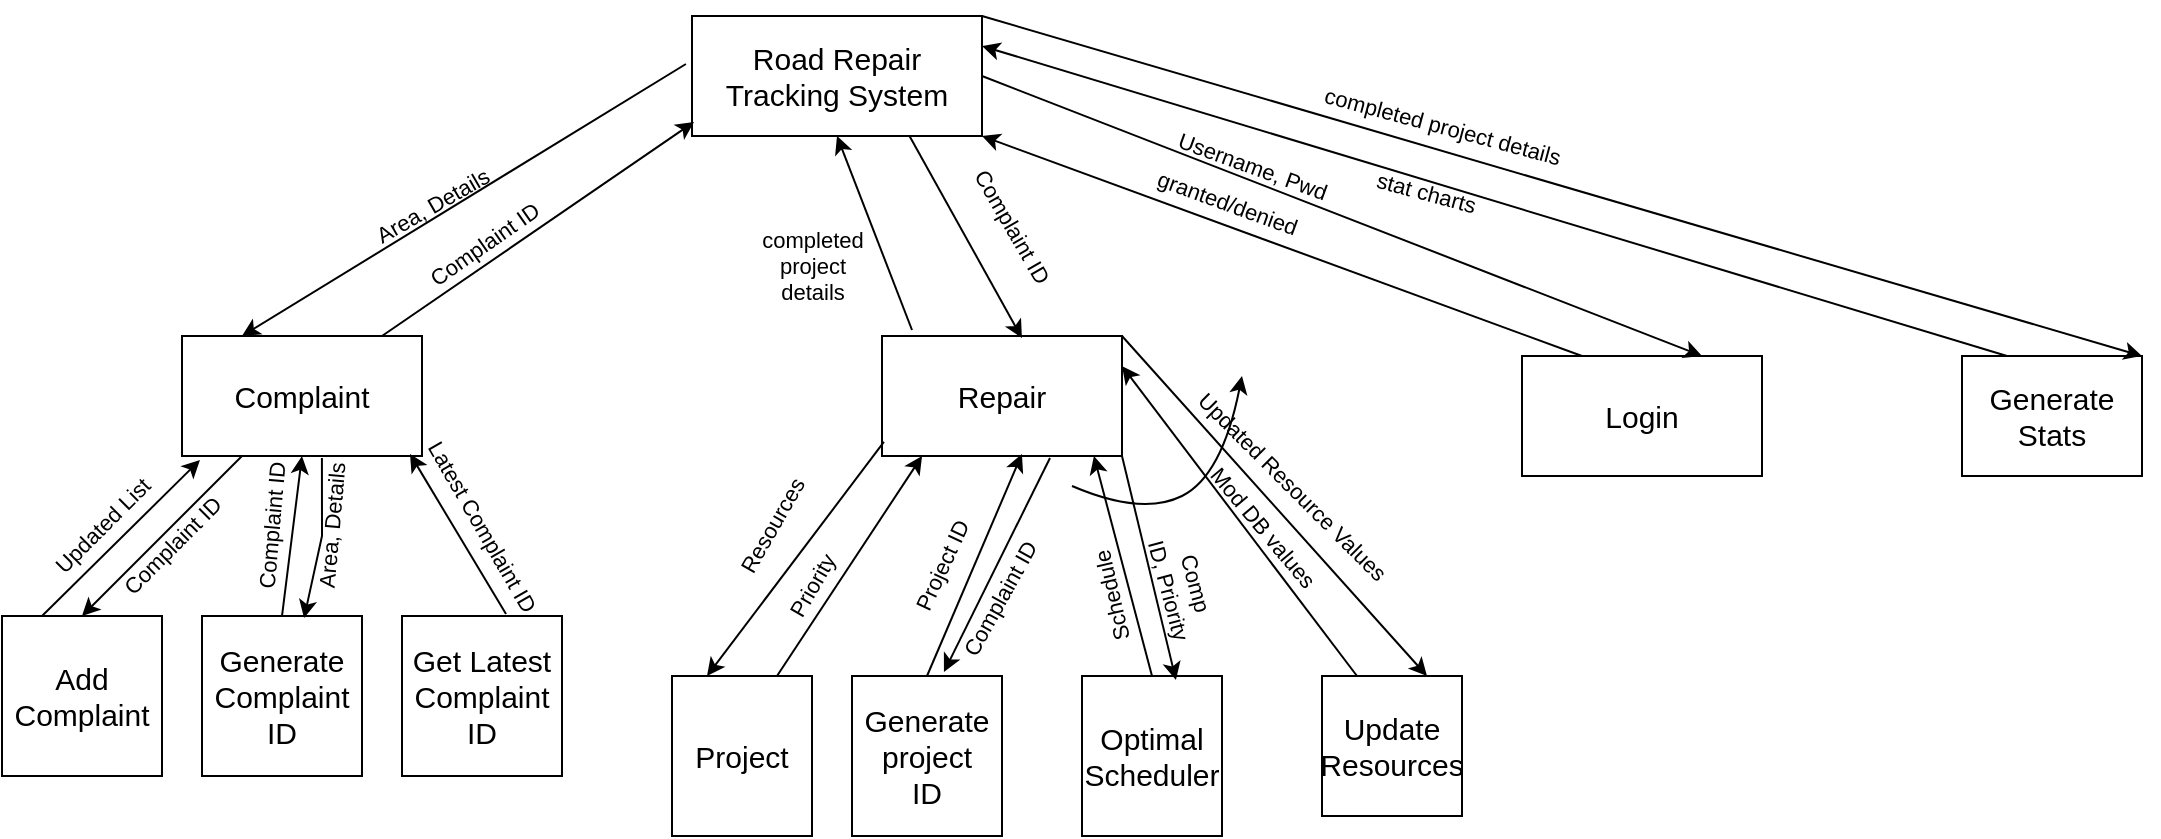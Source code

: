 <mxfile version="20.8.13" type="github">
  <diagram name="Page-1" id="R6mimwNBXcnvcJN3qarm">
    <mxGraphModel dx="1360" dy="1895" grid="1" gridSize="10" guides="1" tooltips="1" connect="1" arrows="1" fold="1" page="1" pageScale="1" pageWidth="850" pageHeight="1100" math="0" shadow="0">
      <root>
        <mxCell id="0" />
        <mxCell id="1" parent="0" />
        <object label="&lt;font style=&quot;font-size: 15px;&quot;&gt;Road Repair Tracking System&lt;/font&gt;" id="44IZnCSOye2J6gwwxO6d-1">
          <mxCell style="rounded=0;whiteSpace=wrap;html=1;labelBorderColor=none;labelBackgroundColor=none;" vertex="1" parent="1">
            <mxGeometry x="365" width="145" height="60" as="geometry" />
          </mxCell>
        </object>
        <mxCell id="44IZnCSOye2J6gwwxO6d-2" value="Complaint" style="rounded=0;whiteSpace=wrap;html=1;labelBackgroundColor=none;labelBorderColor=none;fontSize=15;" vertex="1" parent="1">
          <mxGeometry x="110" y="160" width="120" height="60" as="geometry" />
        </mxCell>
        <mxCell id="44IZnCSOye2J6gwwxO6d-3" value="Repair" style="rounded=0;whiteSpace=wrap;html=1;labelBackgroundColor=none;labelBorderColor=none;fontSize=15;" vertex="1" parent="1">
          <mxGeometry x="460" y="160" width="120" height="60" as="geometry" />
        </mxCell>
        <mxCell id="44IZnCSOye2J6gwwxO6d-4" value="Generate Stats" style="rounded=0;whiteSpace=wrap;html=1;labelBackgroundColor=none;labelBorderColor=none;fontSize=15;" vertex="1" parent="1">
          <mxGeometry x="1000" y="170" width="90" height="60" as="geometry" />
        </mxCell>
        <mxCell id="44IZnCSOye2J6gwwxO6d-5" value="Add Complaint" style="rounded=0;whiteSpace=wrap;html=1;labelBackgroundColor=none;labelBorderColor=none;fontSize=15;" vertex="1" parent="1">
          <mxGeometry x="20" y="300" width="80" height="80" as="geometry" />
        </mxCell>
        <mxCell id="44IZnCSOye2J6gwwxO6d-6" value="Generate Complaint ID" style="rounded=0;whiteSpace=wrap;html=1;labelBackgroundColor=none;labelBorderColor=none;fontSize=15;" vertex="1" parent="1">
          <mxGeometry x="120" y="300" width="80" height="80" as="geometry" />
        </mxCell>
        <mxCell id="44IZnCSOye2J6gwwxO6d-7" value="Get Latest Complaint ID" style="rounded=0;whiteSpace=wrap;html=1;labelBackgroundColor=none;labelBorderColor=none;fontSize=15;" vertex="1" parent="1">
          <mxGeometry x="220" y="300" width="80" height="80" as="geometry" />
        </mxCell>
        <mxCell id="44IZnCSOye2J6gwwxO6d-8" value="Project" style="rounded=0;whiteSpace=wrap;html=1;labelBackgroundColor=none;labelBorderColor=none;fontSize=15;" vertex="1" parent="1">
          <mxGeometry x="355" y="330" width="70" height="80" as="geometry" />
        </mxCell>
        <mxCell id="44IZnCSOye2J6gwwxO6d-9" value="&lt;div&gt;Generate project&lt;/div&gt;&lt;div&gt;ID&lt;br&gt;&lt;/div&gt;" style="rounded=0;whiteSpace=wrap;html=1;labelBackgroundColor=none;labelBorderColor=none;fontSize=15;" vertex="1" parent="1">
          <mxGeometry x="445" y="330" width="75" height="80" as="geometry" />
        </mxCell>
        <mxCell id="44IZnCSOye2J6gwwxO6d-10" value="Optimal Scheduler" style="rounded=0;whiteSpace=wrap;html=1;labelBackgroundColor=none;labelBorderColor=none;fontSize=15;" vertex="1" parent="1">
          <mxGeometry x="560" y="330" width="70" height="80" as="geometry" />
        </mxCell>
        <mxCell id="44IZnCSOye2J6gwwxO6d-11" value="" style="endArrow=classic;html=1;rounded=0;fontSize=15;exitX=0.25;exitY=0;exitDx=0;exitDy=0;entryX=0.075;entryY=1.033;entryDx=0;entryDy=0;entryPerimeter=0;" edge="1" parent="1" source="44IZnCSOye2J6gwwxO6d-5" target="44IZnCSOye2J6gwwxO6d-2">
          <mxGeometry width="50" height="50" relative="1" as="geometry">
            <mxPoint x="50" y="280" as="sourcePoint" />
            <mxPoint x="120" y="240" as="targetPoint" />
          </mxGeometry>
        </mxCell>
        <mxCell id="44IZnCSOye2J6gwwxO6d-12" value="" style="endArrow=classic;html=1;rounded=0;fontSize=15;entryX=0.5;entryY=0;entryDx=0;entryDy=0;" edge="1" parent="1" target="44IZnCSOye2J6gwwxO6d-5">
          <mxGeometry width="50" height="50" relative="1" as="geometry">
            <mxPoint x="140" y="220" as="sourcePoint" />
            <mxPoint x="90" y="270" as="targetPoint" />
          </mxGeometry>
        </mxCell>
        <mxCell id="44IZnCSOye2J6gwwxO6d-13" value="Area, Details" style="text;html=1;align=center;verticalAlign=middle;resizable=0;points=[];autosize=1;strokeColor=none;fillColor=none;fontSize=11;rotation=-85;" vertex="1" parent="1">
          <mxGeometry x="140" y="240" width="90" height="30" as="geometry" />
        </mxCell>
        <mxCell id="44IZnCSOye2J6gwwxO6d-18" value="Complaint ID" style="text;html=1;align=center;verticalAlign=middle;resizable=0;points=[];autosize=1;strokeColor=none;fillColor=none;fontSize=11;rotation=-85;" vertex="1" parent="1">
          <mxGeometry x="110" y="240" width="90" height="30" as="geometry" />
        </mxCell>
        <mxCell id="44IZnCSOye2J6gwwxO6d-19" value="" style="endArrow=classic;html=1;rounded=0;fontSize=11;exitX=0.5;exitY=0;exitDx=0;exitDy=0;" edge="1" parent="1" source="44IZnCSOye2J6gwwxO6d-6">
          <mxGeometry width="50" height="50" relative="1" as="geometry">
            <mxPoint x="400" y="350" as="sourcePoint" />
            <mxPoint x="170" y="220" as="targetPoint" />
          </mxGeometry>
        </mxCell>
        <mxCell id="44IZnCSOye2J6gwwxO6d-20" value="" style="endArrow=classic;html=1;rounded=0;fontSize=11;entryX=0.638;entryY=0.013;entryDx=0;entryDy=0;exitX=0.583;exitY=1.017;exitDx=0;exitDy=0;exitPerimeter=0;entryPerimeter=0;" edge="1" parent="1" source="44IZnCSOye2J6gwwxO6d-2" target="44IZnCSOye2J6gwwxO6d-6">
          <mxGeometry width="50" height="50" relative="1" as="geometry">
            <mxPoint x="190" y="230" as="sourcePoint" />
            <mxPoint x="160" y="290" as="targetPoint" />
            <Array as="points">
              <mxPoint x="180" y="260" />
            </Array>
          </mxGeometry>
        </mxCell>
        <mxCell id="44IZnCSOye2J6gwwxO6d-22" value="Complaint ID" style="text;html=1;align=center;verticalAlign=middle;resizable=0;points=[];autosize=1;strokeColor=none;fillColor=none;fontSize=11;rotation=-45;" vertex="1" parent="1">
          <mxGeometry x="60" y="250" width="90" height="30" as="geometry" />
        </mxCell>
        <mxCell id="44IZnCSOye2J6gwwxO6d-23" value="" style="endArrow=classic;html=1;rounded=0;fontSize=11;entryX=0.95;entryY=0.983;entryDx=0;entryDy=0;entryPerimeter=0;exitX=0.65;exitY=-0.012;exitDx=0;exitDy=0;exitPerimeter=0;" edge="1" parent="1" source="44IZnCSOye2J6gwwxO6d-7" target="44IZnCSOye2J6gwwxO6d-2">
          <mxGeometry width="50" height="50" relative="1" as="geometry">
            <mxPoint x="400" y="350" as="sourcePoint" />
            <mxPoint x="350" y="280" as="targetPoint" />
          </mxGeometry>
        </mxCell>
        <mxCell id="44IZnCSOye2J6gwwxO6d-24" value="Latest Complaint ID" style="text;html=1;align=center;verticalAlign=middle;resizable=0;points=[];autosize=1;strokeColor=none;fillColor=none;fontSize=11;rotation=60;" vertex="1" parent="1">
          <mxGeometry x="200" y="240" width="120" height="30" as="geometry" />
        </mxCell>
        <mxCell id="44IZnCSOye2J6gwwxO6d-25" value="Updated List" style="text;html=1;align=center;verticalAlign=middle;resizable=0;points=[];autosize=1;strokeColor=none;fillColor=none;fontSize=11;rotation=-45;" vertex="1" parent="1">
          <mxGeometry x="30" y="240" width="80" height="30" as="geometry" />
        </mxCell>
        <mxCell id="44IZnCSOye2J6gwwxO6d-29" value="" style="endArrow=classic;html=1;rounded=0;fontSize=15;exitX=0.75;exitY=0;exitDx=0;exitDy=0;entryX=0.167;entryY=1;entryDx=0;entryDy=0;entryPerimeter=0;" edge="1" parent="1" source="44IZnCSOye2J6gwwxO6d-8" target="44IZnCSOye2J6gwwxO6d-3">
          <mxGeometry width="50" height="50" relative="1" as="geometry">
            <mxPoint x="360" y="270" as="sourcePoint" />
            <mxPoint x="430" y="220" as="targetPoint" />
          </mxGeometry>
        </mxCell>
        <mxCell id="44IZnCSOye2J6gwwxO6d-30" value="" style="endArrow=classic;html=1;rounded=0;fontSize=15;entryX=0.583;entryY=0.983;entryDx=0;entryDy=0;entryPerimeter=0;exitX=0.5;exitY=0;exitDx=0;exitDy=0;" edge="1" parent="1" source="44IZnCSOye2J6gwwxO6d-9" target="44IZnCSOye2J6gwwxO6d-3">
          <mxGeometry width="50" height="50" relative="1" as="geometry">
            <mxPoint x="450" y="300" as="sourcePoint" />
            <mxPoint x="500" y="250" as="targetPoint" />
          </mxGeometry>
        </mxCell>
        <mxCell id="44IZnCSOye2J6gwwxO6d-31" value="" style="endArrow=classic;html=1;rounded=0;fontSize=15;exitX=0.7;exitY=1.017;exitDx=0;exitDy=0;exitPerimeter=0;entryX=0.613;entryY=-0.025;entryDx=0;entryDy=0;entryPerimeter=0;" edge="1" parent="1" source="44IZnCSOye2J6gwwxO6d-3" target="44IZnCSOye2J6gwwxO6d-9">
          <mxGeometry width="50" height="50" relative="1" as="geometry">
            <mxPoint x="510" y="250" as="sourcePoint" />
            <mxPoint x="460" y="300" as="targetPoint" />
          </mxGeometry>
        </mxCell>
        <mxCell id="44IZnCSOye2J6gwwxO6d-32" value="Schedule" style="text;html=1;align=center;verticalAlign=middle;resizable=0;points=[];autosize=1;strokeColor=none;fillColor=none;fontSize=11;rotation=-103;" vertex="1" parent="1">
          <mxGeometry x="540" y="275" width="70" height="30" as="geometry" />
        </mxCell>
        <mxCell id="44IZnCSOye2J6gwwxO6d-33" value="&lt;div&gt;Comp&lt;/div&gt;&lt;div&gt;ID, Priority&lt;/div&gt;" style="text;html=1;align=center;verticalAlign=middle;resizable=0;points=[];autosize=1;strokeColor=none;fillColor=none;fontSize=11;rotation=75;" vertex="1" parent="1">
          <mxGeometry x="570" y="265" width="80" height="40" as="geometry" />
        </mxCell>
        <mxCell id="44IZnCSOye2J6gwwxO6d-34" value="" style="endArrow=classic;html=1;rounded=0;fontSize=11;entryX=0.883;entryY=1;entryDx=0;entryDy=0;entryPerimeter=0;exitX=0.5;exitY=0;exitDx=0;exitDy=0;" edge="1" parent="1" source="44IZnCSOye2J6gwwxO6d-10" target="44IZnCSOye2J6gwwxO6d-3">
          <mxGeometry width="50" height="50" relative="1" as="geometry">
            <mxPoint x="540" y="300" as="sourcePoint" />
            <mxPoint x="590" y="250" as="targetPoint" />
          </mxGeometry>
        </mxCell>
        <mxCell id="44IZnCSOye2J6gwwxO6d-35" value="" style="endArrow=classic;html=1;rounded=0;fontSize=11;entryX=0.671;entryY=0.025;entryDx=0;entryDy=0;exitX=1;exitY=1;exitDx=0;exitDy=0;entryPerimeter=0;" edge="1" parent="1" source="44IZnCSOye2J6gwwxO6d-3" target="44IZnCSOye2J6gwwxO6d-10">
          <mxGeometry width="50" height="50" relative="1" as="geometry">
            <mxPoint x="550" y="230" as="sourcePoint" />
            <mxPoint x="570" y="290" as="targetPoint" />
          </mxGeometry>
        </mxCell>
        <mxCell id="44IZnCSOye2J6gwwxO6d-36" value="&lt;div&gt;Complaint ID&lt;/div&gt;&lt;div&gt;&lt;br&gt;&lt;/div&gt;" style="text;html=1;align=center;verticalAlign=middle;resizable=0;points=[];autosize=1;strokeColor=none;fillColor=none;fontSize=11;rotation=-61;" vertex="1" parent="1">
          <mxGeometry x="480" y="275" width="90" height="40" as="geometry" />
        </mxCell>
        <mxCell id="44IZnCSOye2J6gwwxO6d-38" value="Project ID" style="text;html=1;align=center;verticalAlign=middle;resizable=0;points=[];autosize=1;strokeColor=none;fillColor=none;fontSize=11;rotation=-65;" vertex="1" parent="1">
          <mxGeometry x="455" y="260" width="70" height="30" as="geometry" />
        </mxCell>
        <mxCell id="44IZnCSOye2J6gwwxO6d-39" value="&lt;font style=&quot;font-size: 15px;&quot;&gt;Login&lt;/font&gt;" style="rounded=0;whiteSpace=wrap;html=1;labelBackgroundColor=none;labelBorderColor=none;fontSize=11;" vertex="1" parent="1">
          <mxGeometry x="780" y="170" width="120" height="60" as="geometry" />
        </mxCell>
        <mxCell id="44IZnCSOye2J6gwwxO6d-40" value="" style="endArrow=classic;html=1;rounded=0;fontSize=15;exitX=0.008;exitY=0.883;exitDx=0;exitDy=0;entryX=0.25;entryY=0;entryDx=0;entryDy=0;exitPerimeter=0;" edge="1" parent="1" source="44IZnCSOye2J6gwwxO6d-3" target="44IZnCSOye2J6gwwxO6d-8">
          <mxGeometry width="50" height="50" relative="1" as="geometry">
            <mxPoint x="400" y="220" as="sourcePoint" />
            <mxPoint x="360" y="300" as="targetPoint" />
          </mxGeometry>
        </mxCell>
        <mxCell id="44IZnCSOye2J6gwwxO6d-44" value="" style="endArrow=classic;html=1;rounded=0;fontSize=15;exitX=0.25;exitY=0;exitDx=0;exitDy=0;entryX=1;entryY=0.25;entryDx=0;entryDy=0;" edge="1" parent="1" source="44IZnCSOye2J6gwwxO6d-77" target="44IZnCSOye2J6gwwxO6d-3">
          <mxGeometry width="50" height="50" relative="1" as="geometry">
            <mxPoint x="357.5" y="515" as="sourcePoint" />
            <mxPoint x="520" y="180" as="targetPoint" />
          </mxGeometry>
        </mxCell>
        <mxCell id="44IZnCSOye2J6gwwxO6d-45" value="" style="endArrow=classic;html=1;rounded=0;fontSize=15;exitX=1;exitY=0;exitDx=0;exitDy=0;entryX=0.75;entryY=0;entryDx=0;entryDy=0;" edge="1" parent="1" source="44IZnCSOye2J6gwwxO6d-3" target="44IZnCSOye2J6gwwxO6d-77">
          <mxGeometry width="50" height="50" relative="1" as="geometry">
            <mxPoint x="500" y="330" as="sourcePoint" />
            <mxPoint x="375" y="515" as="targetPoint" />
          </mxGeometry>
        </mxCell>
        <mxCell id="44IZnCSOye2J6gwwxO6d-46" value="Updated Resource Values" style="text;html=1;align=center;verticalAlign=middle;resizable=1;points=[];autosize=1;strokeColor=none;fillColor=none;fontSize=11;rotation=45;movable=1;rotatable=1;deletable=1;editable=1;connectable=1;" vertex="1" parent="1">
          <mxGeometry x="590" y="220" width="150" height="30" as="geometry" />
        </mxCell>
        <mxCell id="44IZnCSOye2J6gwwxO6d-47" value="&lt;div&gt;Mod DB values&lt;/div&gt;&lt;div&gt;&lt;br&gt;&lt;/div&gt;" style="text;html=1;align=center;verticalAlign=middle;resizable=0;points=[];autosize=1;strokeColor=none;fillColor=none;fontSize=11;rotation=50;" vertex="1" parent="1">
          <mxGeometry x="595" y="240" width="100" height="40" as="geometry" />
        </mxCell>
        <mxCell id="44IZnCSOye2J6gwwxO6d-48" value="Resources" style="text;html=1;align=center;verticalAlign=middle;resizable=0;points=[];autosize=1;strokeColor=none;fillColor=none;fontSize=11;rotation=-60;" vertex="1" parent="1">
          <mxGeometry x="365" y="240" width="80" height="30" as="geometry" />
        </mxCell>
        <mxCell id="44IZnCSOye2J6gwwxO6d-50" value="Priority" style="text;html=1;align=center;verticalAlign=middle;resizable=0;points=[];autosize=1;strokeColor=none;fillColor=none;fontSize=11;rotation=-60;" vertex="1" parent="1">
          <mxGeometry x="395" y="270" width="60" height="30" as="geometry" />
        </mxCell>
        <mxCell id="44IZnCSOye2J6gwwxO6d-53" value="" style="endArrow=classic;html=1;rounded=0;fontSize=11;entryX=0.007;entryY=0.883;entryDx=0;entryDy=0;entryPerimeter=0;" edge="1" parent="1" target="44IZnCSOye2J6gwwxO6d-1">
          <mxGeometry width="50" height="50" relative="1" as="geometry">
            <mxPoint x="210" y="160" as="sourcePoint" />
            <mxPoint x="260" y="110" as="targetPoint" />
          </mxGeometry>
        </mxCell>
        <mxCell id="44IZnCSOye2J6gwwxO6d-54" value="" style="endArrow=classic;html=1;rounded=0;fontSize=11;entryX=0.25;entryY=0;entryDx=0;entryDy=0;exitX=-0.021;exitY=0.4;exitDx=0;exitDy=0;exitPerimeter=0;" edge="1" parent="1" source="44IZnCSOye2J6gwwxO6d-1" target="44IZnCSOye2J6gwwxO6d-2">
          <mxGeometry width="50" height="50" relative="1" as="geometry">
            <mxPoint x="320" y="80" as="sourcePoint" />
            <mxPoint x="270" y="130" as="targetPoint" />
          </mxGeometry>
        </mxCell>
        <mxCell id="44IZnCSOye2J6gwwxO6d-55" value="" style="endArrow=classic;html=1;rounded=0;fontSize=11;entryX=0.5;entryY=1;entryDx=0;entryDy=0;exitX=0.125;exitY=-0.05;exitDx=0;exitDy=0;exitPerimeter=0;" edge="1" parent="1" source="44IZnCSOye2J6gwwxO6d-3" target="44IZnCSOye2J6gwwxO6d-1">
          <mxGeometry width="50" height="50" relative="1" as="geometry">
            <mxPoint x="410" y="160" as="sourcePoint" />
            <mxPoint x="440" y="120" as="targetPoint" />
          </mxGeometry>
        </mxCell>
        <mxCell id="44IZnCSOye2J6gwwxO6d-56" value="" style="endArrow=classic;html=1;rounded=0;fontSize=11;exitX=0.75;exitY=1;exitDx=0;exitDy=0;entryX=0.583;entryY=0.017;entryDx=0;entryDy=0;entryPerimeter=0;" edge="1" parent="1" source="44IZnCSOye2J6gwwxO6d-1" target="44IZnCSOye2J6gwwxO6d-3">
          <mxGeometry width="50" height="50" relative="1" as="geometry">
            <mxPoint x="470" y="80" as="sourcePoint" />
            <mxPoint x="420" y="130" as="targetPoint" />
          </mxGeometry>
        </mxCell>
        <mxCell id="44IZnCSOye2J6gwwxO6d-57" value="" style="endArrow=classic;html=1;rounded=0;fontSize=11;entryX=0.75;entryY=0;entryDx=0;entryDy=0;exitX=1;exitY=0.5;exitDx=0;exitDy=0;" edge="1" parent="1" source="44IZnCSOye2J6gwwxO6d-1" target="44IZnCSOye2J6gwwxO6d-39">
          <mxGeometry width="50" height="50" relative="1" as="geometry">
            <mxPoint x="500" y="40" as="sourcePoint" />
            <mxPoint x="550" y="-10" as="targetPoint" />
          </mxGeometry>
        </mxCell>
        <mxCell id="44IZnCSOye2J6gwwxO6d-58" value="" style="endArrow=classic;html=1;rounded=0;fontSize=11;exitX=0.25;exitY=0;exitDx=0;exitDy=0;" edge="1" parent="1" source="44IZnCSOye2J6gwwxO6d-39">
          <mxGeometry width="50" height="50" relative="1" as="geometry">
            <mxPoint x="460" y="110" as="sourcePoint" />
            <mxPoint x="510" y="60" as="targetPoint" />
          </mxGeometry>
        </mxCell>
        <mxCell id="44IZnCSOye2J6gwwxO6d-59" value="" style="endArrow=classic;html=1;rounded=0;fontSize=11;entryX=1;entryY=0;entryDx=0;entryDy=0;exitX=1;exitY=0;exitDx=0;exitDy=0;" edge="1" parent="1" source="44IZnCSOye2J6gwwxO6d-1" target="44IZnCSOye2J6gwwxO6d-4">
          <mxGeometry width="50" height="50" relative="1" as="geometry">
            <mxPoint x="510" y="20" as="sourcePoint" />
            <mxPoint x="560" y="-30" as="targetPoint" />
          </mxGeometry>
        </mxCell>
        <mxCell id="44IZnCSOye2J6gwwxO6d-60" value="" style="endArrow=classic;html=1;rounded=0;fontSize=11;entryX=1;entryY=0.25;entryDx=0;entryDy=0;exitX=0.25;exitY=0;exitDx=0;exitDy=0;" edge="1" parent="1" source="44IZnCSOye2J6gwwxO6d-4" target="44IZnCSOye2J6gwwxO6d-1">
          <mxGeometry width="50" height="50" relative="1" as="geometry">
            <mxPoint x="790" y="160" as="sourcePoint" />
            <mxPoint x="800" y="110" as="targetPoint" />
          </mxGeometry>
        </mxCell>
        <mxCell id="44IZnCSOye2J6gwwxO6d-62" value="Username, Pwd" style="text;html=1;align=center;verticalAlign=middle;resizable=0;points=[];autosize=1;strokeColor=none;fillColor=none;fontSize=11;rotation=20;" vertex="1" parent="1">
          <mxGeometry x="595" y="60" width="100" height="30" as="geometry" />
        </mxCell>
        <mxCell id="44IZnCSOye2J6gwwxO6d-67" value="&lt;div&gt;granted/denied&lt;/div&gt;&lt;div&gt;&lt;br&gt;&lt;/div&gt;" style="text;html=1;align=center;verticalAlign=middle;resizable=0;points=[];autosize=1;strokeColor=none;fillColor=none;fontSize=11;rotation=20;" vertex="1" parent="1">
          <mxGeometry x="580" y="80" width="100" height="40" as="geometry" />
        </mxCell>
        <mxCell id="44IZnCSOye2J6gwwxO6d-68" value="Area, Details" style="text;html=1;align=center;verticalAlign=middle;resizable=0;points=[];autosize=1;strokeColor=none;fillColor=none;fontSize=11;rotation=-30;" vertex="1" parent="1">
          <mxGeometry x="190" y="80" width="90" height="30" as="geometry" />
        </mxCell>
        <mxCell id="44IZnCSOye2J6gwwxO6d-69" value="&lt;div&gt;Complaint ID&lt;/div&gt;&lt;div&gt;&lt;br&gt;&lt;/div&gt;" style="text;html=1;align=center;verticalAlign=middle;resizable=0;points=[];autosize=1;strokeColor=none;fillColor=none;fontSize=11;rotation=-35;" vertex="1" parent="1">
          <mxGeometry x="220" y="100" width="90" height="40" as="geometry" />
        </mxCell>
        <mxCell id="44IZnCSOye2J6gwwxO6d-70" value="completed project details" style="text;html=1;align=center;verticalAlign=middle;resizable=0;points=[];autosize=1;strokeColor=none;fillColor=none;fontSize=11;rotation=15;" vertex="1" parent="1">
          <mxGeometry x="670" y="40" width="140" height="30" as="geometry" />
        </mxCell>
        <mxCell id="44IZnCSOye2J6gwwxO6d-71" value="&lt;div&gt;stat charts&lt;/div&gt;&lt;div&gt;&lt;br&gt;&lt;/div&gt;" style="text;html=1;align=center;verticalAlign=middle;resizable=0;points=[];autosize=1;strokeColor=none;fillColor=none;fontSize=11;rotation=15;" vertex="1" parent="1">
          <mxGeometry x="695" y="75" width="70" height="40" as="geometry" />
        </mxCell>
        <mxCell id="44IZnCSOye2J6gwwxO6d-73" value="Complaint ID" style="text;html=1;align=center;verticalAlign=middle;resizable=0;points=[];autosize=1;strokeColor=none;fillColor=none;fontSize=11;rotation=60;" vertex="1" parent="1">
          <mxGeometry x="480" y="90" width="90" height="30" as="geometry" />
        </mxCell>
        <mxCell id="44IZnCSOye2J6gwwxO6d-74" value="&lt;div&gt;completed &lt;br&gt;&lt;/div&gt;&lt;div&gt;project&lt;/div&gt;&lt;div&gt;details&lt;br&gt;&lt;/div&gt;" style="text;html=1;align=center;verticalAlign=middle;resizable=0;points=[];autosize=1;strokeColor=none;fillColor=none;fontSize=11;" vertex="1" parent="1">
          <mxGeometry x="390" y="100" width="70" height="50" as="geometry" />
        </mxCell>
        <mxCell id="44IZnCSOye2J6gwwxO6d-77" value="Update Resources" style="whiteSpace=wrap;html=1;aspect=fixed;labelBackgroundColor=none;labelBorderColor=none;fontSize=15;" vertex="1" parent="1">
          <mxGeometry x="680" y="330" width="70" height="70" as="geometry" />
        </mxCell>
        <mxCell id="44IZnCSOye2J6gwwxO6d-83" value="" style="curved=1;endArrow=classic;html=1;rounded=0;fontSize=15;" edge="1" parent="1">
          <mxGeometry width="50" height="50" relative="1" as="geometry">
            <mxPoint x="555" y="235" as="sourcePoint" />
            <mxPoint x="640" y="180" as="targetPoint" />
            <Array as="points">
              <mxPoint x="590" y="250" />
              <mxPoint x="630" y="230" />
            </Array>
          </mxGeometry>
        </mxCell>
      </root>
    </mxGraphModel>
  </diagram>
</mxfile>
